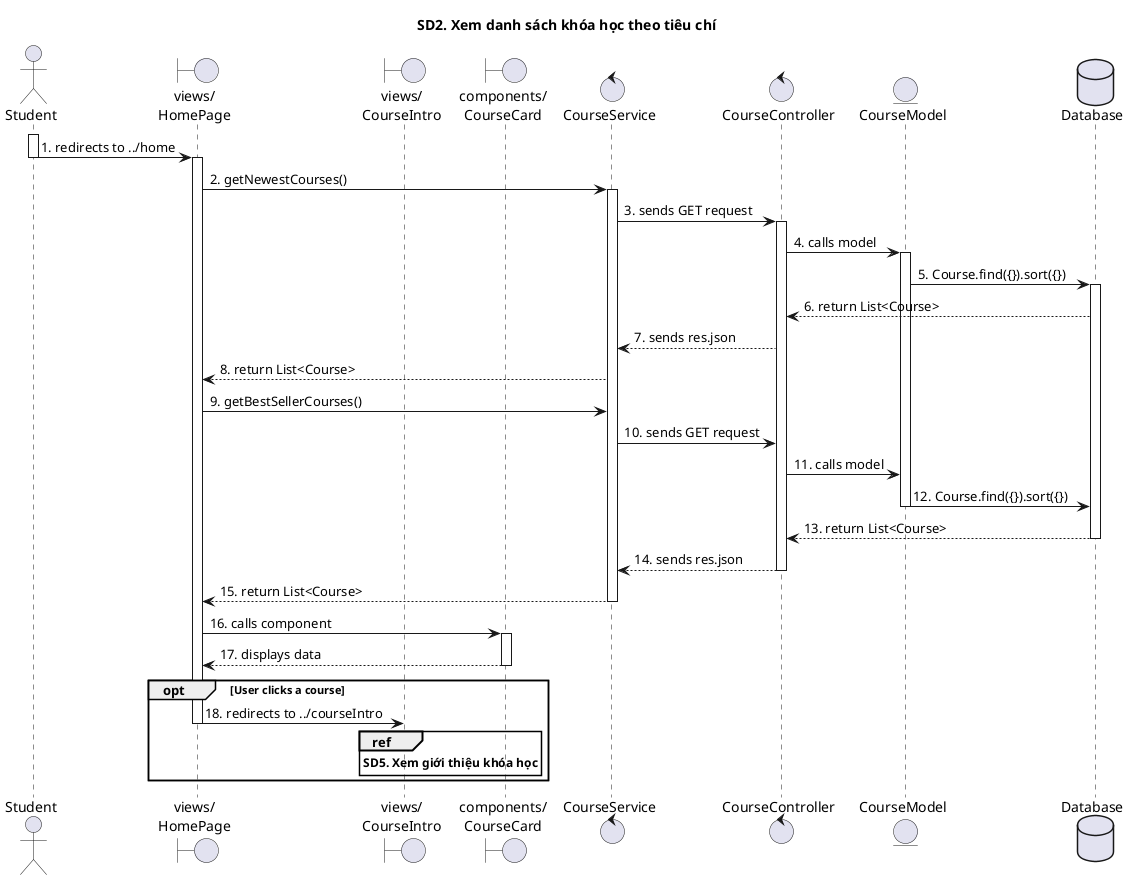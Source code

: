 @startuml

title SD2. Xem danh sách khóa học theo tiêu chí

actor "Student"
boundary "views/\nHomePage" as HomePage
boundary "views/\nCourseIntro" as CourseIntro
boundary "components/\nCourseCard" as CourseCard
control "CourseService"
control "CourseController"
entity "CourseModel"
database "Database"

activate Student
Student -> HomePage: 1. redirects to ../home
deactivate Student
activate HomePage
HomePage -> CourseService: 2. getNewestCourses()
activate CourseService
CourseService -> CourseController: 3. sends GET request
activate CourseController
CourseController -> CourseModel: 4. calls model
activate CourseModel
CourseModel -> Database: 5. Course.find({}).sort({})
activate Database
Database --> CourseController: 6. return List<Course>
CourseController --> CourseService: 7. sends res.json
CourseService --> HomePage: 8. return List<Course>
HomePage -> CourseService: 9. getBestSellerCourses()
CourseService -> CourseController: 10. sends GET request
CourseController -> CourseModel: 11. calls model
CourseModel -> Database: 12. Course.find({}).sort({})
deactivate CourseModel
Database --> CourseController: 13. return List<Course>
deactivate Database
CourseController --> CourseService: 14. sends res.json
deactivate CourseController
CourseService --> HomePage: 15. return List<Course>
deactivate CourseService
HomePage -> CourseCard: 16. calls component
activate CourseCard
CourseCard --> HomePage: 17. displays data
deactivate CourseCard

opt User clicks a course
HomePage -> CourseIntro: 18. redirects to ../courseIntro
deactivate HomePage
ref over CourseIntro
**SD5. Xem giới thiệu khóa học**
end ref
end group


@enduml